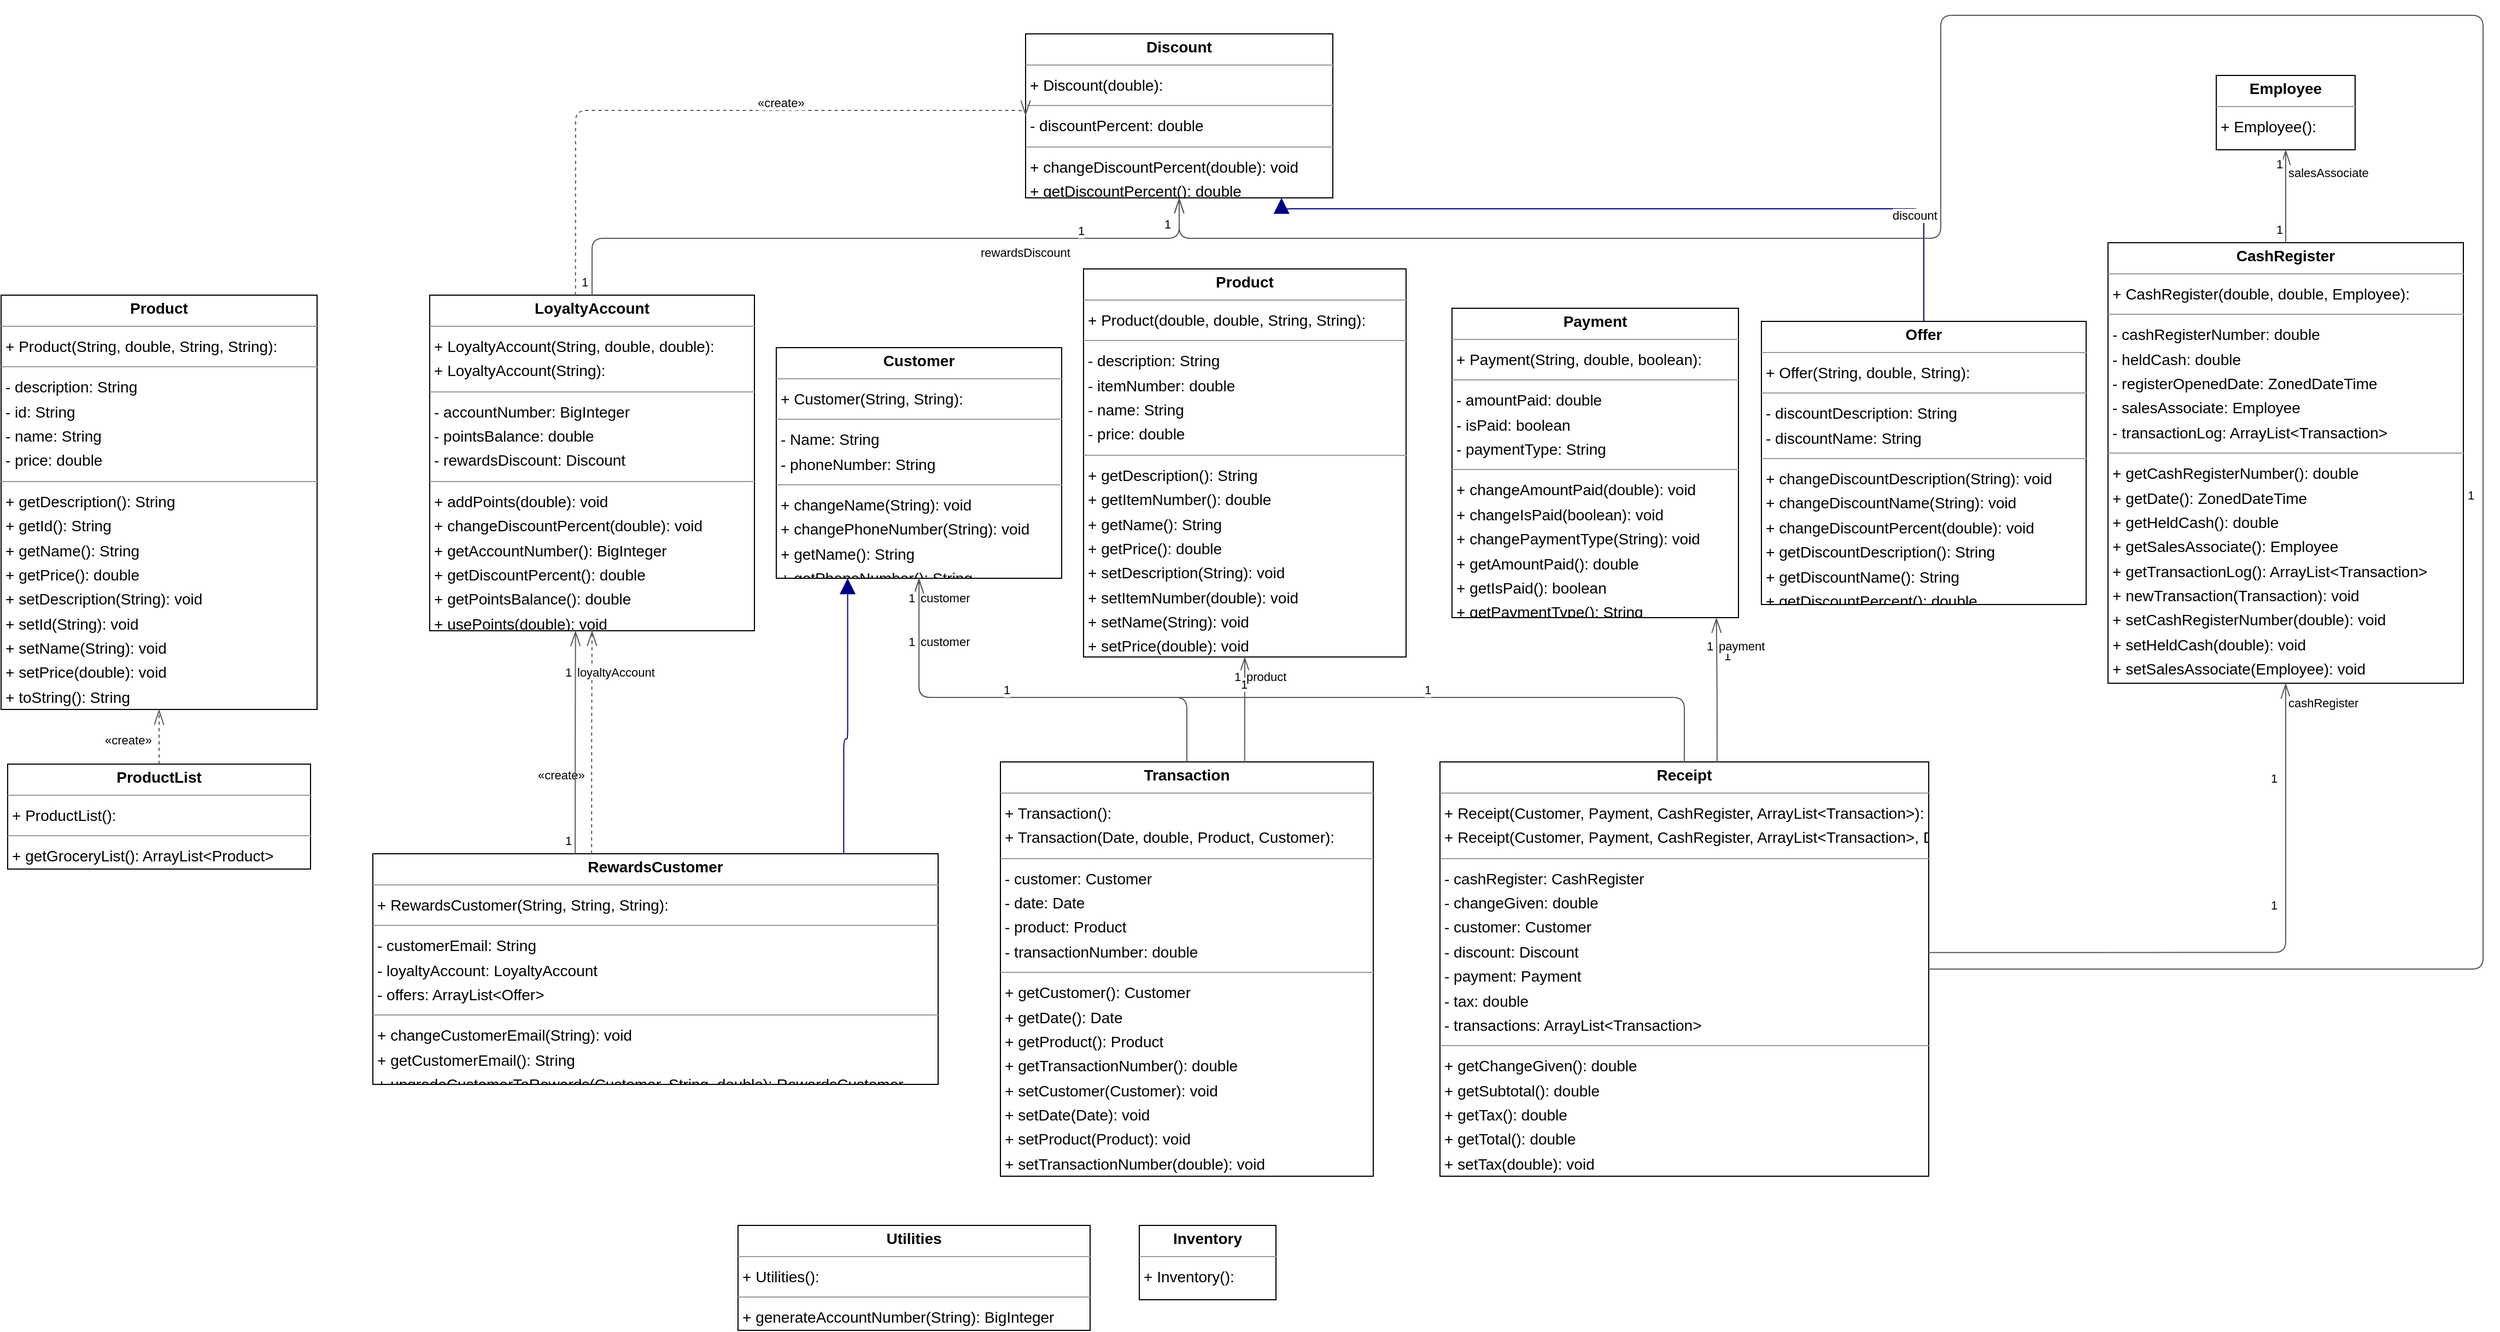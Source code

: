 <mxfile version="22.0.8" type="github">
  <diagram id="JcDE__O7O9NWPflf5xcE" name="Page-2">
    <mxGraphModel dx="-160" dy="3512" grid="1" gridSize="10" guides="1" tooltips="1" connect="1" arrows="1" fold="1" page="1" pageScale="1" pageWidth="850" pageHeight="1100" math="0" shadow="0">
      <root>
        <mxCell id="0" />
        <mxCell id="1" parent="0" />
        <mxCell id="n0j5kEs9DRSpcFmQZBuR-1" value="&lt;p style=&quot;margin:0px;margin-top:4px;text-align:center;&quot;&gt;&lt;b&gt;CashRegister&lt;/b&gt;&lt;/p&gt;&lt;hr size=&quot;1&quot;/&gt;&lt;p style=&quot;margin:0 0 0 4px;line-height:1.6;&quot;&gt;+ CashRegister(double, double, Employee): &lt;/p&gt;&lt;hr size=&quot;1&quot;/&gt;&lt;p style=&quot;margin:0 0 0 4px;line-height:1.6;&quot;&gt;- cashRegisterNumber: double&lt;br/&gt;- heldCash: double&lt;br/&gt;- registerOpenedDate: ZonedDateTime&lt;br/&gt;- salesAssociate: Employee&lt;br/&gt;- transactionLog: ArrayList&amp;lt;Transaction&amp;gt;&lt;/p&gt;&lt;hr size=&quot;1&quot;/&gt;&lt;p style=&quot;margin:0 0 0 4px;line-height:1.6;&quot;&gt;+ getCashRegisterNumber(): double&lt;br/&gt;+ getDate(): ZonedDateTime&lt;br/&gt;+ getHeldCash(): double&lt;br/&gt;+ getSalesAssociate(): Employee&lt;br/&gt;+ getTransactionLog(): ArrayList&amp;lt;Transaction&amp;gt;&lt;br/&gt;+ newTransaction(Transaction): void&lt;br/&gt;+ setCashRegisterNumber(double): void&lt;br/&gt;+ setHeldCash(double): void&lt;br/&gt;+ setSalesAssociate(Employee): void&lt;/p&gt;" style="verticalAlign=top;align=left;overflow=fill;fontSize=14;fontFamily=Helvetica;html=1;rounded=0;shadow=0;comic=0;labelBackgroundColor=none;strokeWidth=1;" vertex="1" parent="1">
          <mxGeometry x="5147" y="-1885" width="325" height="403" as="geometry" />
        </mxCell>
        <mxCell id="n0j5kEs9DRSpcFmQZBuR-2" value="&lt;p style=&quot;margin:0px;margin-top:4px;text-align:center;&quot;&gt;&lt;b&gt;Customer&lt;/b&gt;&lt;/p&gt;&lt;hr size=&quot;1&quot;/&gt;&lt;p style=&quot;margin:0 0 0 4px;line-height:1.6;&quot;&gt;+ Customer(String, String): &lt;/p&gt;&lt;hr size=&quot;1&quot;/&gt;&lt;p style=&quot;margin:0 0 0 4px;line-height:1.6;&quot;&gt;- Name: String&lt;br/&gt;- phoneNumber: String&lt;/p&gt;&lt;hr size=&quot;1&quot;/&gt;&lt;p style=&quot;margin:0 0 0 4px;line-height:1.6;&quot;&gt;+ changeName(String): void&lt;br/&gt;+ changePhoneNumber(String): void&lt;br/&gt;+ getName(): String&lt;br/&gt;+ getPhoneNumber(): String&lt;/p&gt;" style="verticalAlign=top;align=left;overflow=fill;fontSize=14;fontFamily=Helvetica;html=1;rounded=0;shadow=0;comic=0;labelBackgroundColor=none;strokeWidth=1;" vertex="1" parent="1">
          <mxGeometry x="3929" y="-1789" width="261" height="211" as="geometry" />
        </mxCell>
        <mxCell id="n0j5kEs9DRSpcFmQZBuR-3" value="&lt;p style=&quot;margin:0px;margin-top:4px;text-align:center;&quot;&gt;&lt;b&gt;Discount&lt;/b&gt;&lt;/p&gt;&lt;hr size=&quot;1&quot;/&gt;&lt;p style=&quot;margin:0 0 0 4px;line-height:1.6;&quot;&gt;+ Discount(double): &lt;/p&gt;&lt;hr size=&quot;1&quot;/&gt;&lt;p style=&quot;margin:0 0 0 4px;line-height:1.6;&quot;&gt;- discountPercent: double&lt;/p&gt;&lt;hr size=&quot;1&quot;/&gt;&lt;p style=&quot;margin:0 0 0 4px;line-height:1.6;&quot;&gt;+ changeDiscountPercent(double): void&lt;br/&gt;+ getDiscountPercent(): double&lt;/p&gt;" style="verticalAlign=top;align=left;overflow=fill;fontSize=14;fontFamily=Helvetica;html=1;rounded=0;shadow=0;comic=0;labelBackgroundColor=none;strokeWidth=1;" vertex="1" parent="1">
          <mxGeometry x="4157" y="-2076" width="281" height="150" as="geometry" />
        </mxCell>
        <mxCell id="n0j5kEs9DRSpcFmQZBuR-4" value="&lt;p style=&quot;margin:0px;margin-top:4px;text-align:center;&quot;&gt;&lt;b&gt;Employee&lt;/b&gt;&lt;/p&gt;&lt;hr size=&quot;1&quot;/&gt;&lt;p style=&quot;margin:0 0 0 4px;line-height:1.6;&quot;&gt;+ Employee(): &lt;/p&gt;" style="verticalAlign=top;align=left;overflow=fill;fontSize=14;fontFamily=Helvetica;html=1;rounded=0;shadow=0;comic=0;labelBackgroundColor=none;strokeWidth=1;" vertex="1" parent="1">
          <mxGeometry x="5246" y="-2038" width="127" height="68" as="geometry" />
        </mxCell>
        <mxCell id="n0j5kEs9DRSpcFmQZBuR-5" value="&lt;p style=&quot;margin:0px;margin-top:4px;text-align:center;&quot;&gt;&lt;b&gt;Inventory&lt;/b&gt;&lt;/p&gt;&lt;hr size=&quot;1&quot;/&gt;&lt;p style=&quot;margin:0 0 0 4px;line-height:1.6;&quot;&gt;+ Inventory(): &lt;/p&gt;" style="verticalAlign=top;align=left;overflow=fill;fontSize=14;fontFamily=Helvetica;html=1;rounded=0;shadow=0;comic=0;labelBackgroundColor=none;strokeWidth=1;" vertex="1" parent="1">
          <mxGeometry x="4261" y="-986" width="125" height="68" as="geometry" />
        </mxCell>
        <mxCell id="n0j5kEs9DRSpcFmQZBuR-6" value="&lt;p style=&quot;margin:0px;margin-top:4px;text-align:center;&quot;&gt;&lt;b&gt;LoyaltyAccount&lt;/b&gt;&lt;/p&gt;&lt;hr size=&quot;1&quot;/&gt;&lt;p style=&quot;margin:0 0 0 4px;line-height:1.6;&quot;&gt;+ LoyaltyAccount(String, double, double): &lt;br/&gt;+ LoyaltyAccount(String): &lt;/p&gt;&lt;hr size=&quot;1&quot;/&gt;&lt;p style=&quot;margin:0 0 0 4px;line-height:1.6;&quot;&gt;- accountNumber: BigInteger&lt;br/&gt;- pointsBalance: double&lt;br/&gt;- rewardsDiscount: Discount&lt;/p&gt;&lt;hr size=&quot;1&quot;/&gt;&lt;p style=&quot;margin:0 0 0 4px;line-height:1.6;&quot;&gt;+ addPoints(double): void&lt;br/&gt;+ changeDiscountPercent(double): void&lt;br/&gt;+ getAccountNumber(): BigInteger&lt;br/&gt;+ getDiscountPercent(): double&lt;br/&gt;+ getPointsBalance(): double&lt;br/&gt;+ usePoints(double): void&lt;/p&gt;" style="verticalAlign=top;align=left;overflow=fill;fontSize=14;fontFamily=Helvetica;html=1;rounded=0;shadow=0;comic=0;labelBackgroundColor=none;strokeWidth=1;" vertex="1" parent="1">
          <mxGeometry x="3612" y="-1837" width="297" height="307" as="geometry" />
        </mxCell>
        <mxCell id="n0j5kEs9DRSpcFmQZBuR-7" value="&lt;p style=&quot;margin:0px;margin-top:4px;text-align:center;&quot;&gt;&lt;b&gt;Offer&lt;/b&gt;&lt;/p&gt;&lt;hr size=&quot;1&quot;/&gt;&lt;p style=&quot;margin:0 0 0 4px;line-height:1.6;&quot;&gt;+ Offer(String, double, String): &lt;/p&gt;&lt;hr size=&quot;1&quot;/&gt;&lt;p style=&quot;margin:0 0 0 4px;line-height:1.6;&quot;&gt;- discountDescription: String&lt;br/&gt;- discountName: String&lt;/p&gt;&lt;hr size=&quot;1&quot;/&gt;&lt;p style=&quot;margin:0 0 0 4px;line-height:1.6;&quot;&gt;+ changeDiscountDescription(String): void&lt;br/&gt;+ changeDiscountName(String): void&lt;br/&gt;+ changeDiscountPercent(double): void&lt;br/&gt;+ getDiscountDescription(): String&lt;br/&gt;+ getDiscountName(): String&lt;br/&gt;+ getDiscountPercent(): double&lt;/p&gt;" style="verticalAlign=top;align=left;overflow=fill;fontSize=14;fontFamily=Helvetica;html=1;rounded=0;shadow=0;comic=0;labelBackgroundColor=none;strokeWidth=1;" vertex="1" parent="1">
          <mxGeometry x="4830" y="-1813" width="297" height="259" as="geometry" />
        </mxCell>
        <mxCell id="n0j5kEs9DRSpcFmQZBuR-8" value="&lt;p style=&quot;margin:0px;margin-top:4px;text-align:center;&quot;&gt;&lt;b&gt;Payment&lt;/b&gt;&lt;/p&gt;&lt;hr size=&quot;1&quot;/&gt;&lt;p style=&quot;margin:0 0 0 4px;line-height:1.6;&quot;&gt;+ Payment(String, double, boolean): &lt;/p&gt;&lt;hr size=&quot;1&quot;/&gt;&lt;p style=&quot;margin:0 0 0 4px;line-height:1.6;&quot;&gt;- amountPaid: double&lt;br/&gt;- isPaid: boolean&lt;br/&gt;- paymentType: String&lt;/p&gt;&lt;hr size=&quot;1&quot;/&gt;&lt;p style=&quot;margin:0 0 0 4px;line-height:1.6;&quot;&gt;+ changeAmountPaid(double): void&lt;br/&gt;+ changeIsPaid(boolean): void&lt;br/&gt;+ changePaymentType(String): void&lt;br/&gt;+ getAmountPaid(): double&lt;br/&gt;+ getIsPaid(): boolean&lt;br/&gt;+ getPaymentType(): String&lt;/p&gt;" style="verticalAlign=top;align=left;overflow=fill;fontSize=14;fontFamily=Helvetica;html=1;rounded=0;shadow=0;comic=0;labelBackgroundColor=none;strokeWidth=1;" vertex="1" parent="1">
          <mxGeometry x="4547" y="-1825" width="262" height="283" as="geometry" />
        </mxCell>
        <mxCell id="n0j5kEs9DRSpcFmQZBuR-9" value="&lt;p style=&quot;margin:0px;margin-top:4px;text-align:center;&quot;&gt;&lt;b&gt;Product&lt;/b&gt;&lt;/p&gt;&lt;hr size=&quot;1&quot;/&gt;&lt;p style=&quot;margin:0 0 0 4px;line-height:1.6;&quot;&gt;+ Product(double, double, String, String): &lt;/p&gt;&lt;hr size=&quot;1&quot;/&gt;&lt;p style=&quot;margin:0 0 0 4px;line-height:1.6;&quot;&gt;- description: String&lt;br/&gt;- itemNumber: double&lt;br/&gt;- name: String&lt;br/&gt;- price: double&lt;/p&gt;&lt;hr size=&quot;1&quot;/&gt;&lt;p style=&quot;margin:0 0 0 4px;line-height:1.6;&quot;&gt;+ getDescription(): String&lt;br/&gt;+ getItemNumber(): double&lt;br/&gt;+ getName(): String&lt;br/&gt;+ getPrice(): double&lt;br/&gt;+ setDescription(String): void&lt;br/&gt;+ setItemNumber(double): void&lt;br/&gt;+ setName(String): void&lt;br/&gt;+ setPrice(double): void&lt;/p&gt;" style="verticalAlign=top;align=left;overflow=fill;fontSize=14;fontFamily=Helvetica;html=1;rounded=0;shadow=0;comic=0;labelBackgroundColor=none;strokeWidth=1;" vertex="1" parent="1">
          <mxGeometry x="4210" y="-1861" width="295" height="355" as="geometry" />
        </mxCell>
        <mxCell id="n0j5kEs9DRSpcFmQZBuR-10" value="&lt;p style=&quot;margin:0px;margin-top:4px;text-align:center;&quot;&gt;&lt;b&gt;Product&lt;/b&gt;&lt;/p&gt;&lt;hr size=&quot;1&quot;/&gt;&lt;p style=&quot;margin:0 0 0 4px;line-height:1.6;&quot;&gt;+ Product(String, double, String, String): &lt;/p&gt;&lt;hr size=&quot;1&quot;/&gt;&lt;p style=&quot;margin:0 0 0 4px;line-height:1.6;&quot;&gt;- description: String&lt;br/&gt;- id: String&lt;br/&gt;- name: String&lt;br/&gt;- price: double&lt;/p&gt;&lt;hr size=&quot;1&quot;/&gt;&lt;p style=&quot;margin:0 0 0 4px;line-height:1.6;&quot;&gt;+ getDescription(): String&lt;br/&gt;+ getId(): String&lt;br/&gt;+ getName(): String&lt;br/&gt;+ getPrice(): double&lt;br/&gt;+ setDescription(String): void&lt;br/&gt;+ setId(String): void&lt;br/&gt;+ setName(String): void&lt;br/&gt;+ setPrice(double): void&lt;br/&gt;+ toString(): String&lt;/p&gt;" style="verticalAlign=top;align=left;overflow=fill;fontSize=14;fontFamily=Helvetica;html=1;rounded=0;shadow=0;comic=0;labelBackgroundColor=none;strokeWidth=1;" vertex="1" parent="1">
          <mxGeometry x="3220" y="-1837" width="289" height="379" as="geometry" />
        </mxCell>
        <mxCell id="n0j5kEs9DRSpcFmQZBuR-11" value="&lt;p style=&quot;margin:0px;margin-top:4px;text-align:center;&quot;&gt;&lt;b&gt;ProductList&lt;/b&gt;&lt;/p&gt;&lt;hr size=&quot;1&quot;/&gt;&lt;p style=&quot;margin:0 0 0 4px;line-height:1.6;&quot;&gt;+ ProductList(): &lt;/p&gt;&lt;hr size=&quot;1&quot;/&gt;&lt;p style=&quot;margin:0 0 0 4px;line-height:1.6;&quot;&gt;+ getGroceryList(): ArrayList&amp;lt;Product&amp;gt;&lt;/p&gt;" style="verticalAlign=top;align=left;overflow=fill;fontSize=14;fontFamily=Helvetica;html=1;rounded=0;shadow=0;comic=0;labelBackgroundColor=none;strokeWidth=1;" vertex="1" parent="1">
          <mxGeometry x="3226" y="-1408" width="277" height="96" as="geometry" />
        </mxCell>
        <mxCell id="n0j5kEs9DRSpcFmQZBuR-12" value="&lt;p style=&quot;margin:0px;margin-top:4px;text-align:center;&quot;&gt;&lt;b&gt;Receipt&lt;/b&gt;&lt;/p&gt;&lt;hr size=&quot;1&quot;/&gt;&lt;p style=&quot;margin:0 0 0 4px;line-height:1.6;&quot;&gt;+ Receipt(Customer, Payment, CashRegister, ArrayList&amp;lt;Transaction&amp;gt;): &lt;br/&gt;+ Receipt(Customer, Payment, CashRegister, ArrayList&amp;lt;Transaction&amp;gt;, Discount): &lt;/p&gt;&lt;hr size=&quot;1&quot;/&gt;&lt;p style=&quot;margin:0 0 0 4px;line-height:1.6;&quot;&gt;- cashRegister: CashRegister&lt;br/&gt;- changeGiven: double&lt;br/&gt;- customer: Customer&lt;br/&gt;- discount: Discount&lt;br/&gt;- payment: Payment&lt;br/&gt;- tax: double&lt;br/&gt;- transactions: ArrayList&amp;lt;Transaction&amp;gt;&lt;/p&gt;&lt;hr size=&quot;1&quot;/&gt;&lt;p style=&quot;margin:0 0 0 4px;line-height:1.6;&quot;&gt;+ getChangeGiven(): double&lt;br/&gt;+ getSubtotal(): double&lt;br/&gt;+ getTax(): double&lt;br/&gt;+ getTotal(): double&lt;br/&gt;+ setTax(double): void&lt;/p&gt;" style="verticalAlign=top;align=left;overflow=fill;fontSize=14;fontFamily=Helvetica;html=1;rounded=0;shadow=0;comic=0;labelBackgroundColor=none;strokeWidth=1;" vertex="1" parent="1">
          <mxGeometry x="4536" y="-1410" width="447" height="379" as="geometry" />
        </mxCell>
        <mxCell id="n0j5kEs9DRSpcFmQZBuR-13" value="&lt;p style=&quot;margin:0px;margin-top:4px;text-align:center;&quot;&gt;&lt;b&gt;RewardsCustomer&lt;/b&gt;&lt;/p&gt;&lt;hr size=&quot;1&quot;/&gt;&lt;p style=&quot;margin:0 0 0 4px;line-height:1.6;&quot;&gt;+ RewardsCustomer(String, String, String): &lt;/p&gt;&lt;hr size=&quot;1&quot;/&gt;&lt;p style=&quot;margin:0 0 0 4px;line-height:1.6;&quot;&gt;- customerEmail: String&lt;br/&gt;- loyaltyAccount: LoyaltyAccount&lt;br/&gt;- offers: ArrayList&amp;lt;Offer&amp;gt;&lt;/p&gt;&lt;hr size=&quot;1&quot;/&gt;&lt;p style=&quot;margin:0 0 0 4px;line-height:1.6;&quot;&gt;+ changeCustomerEmail(String): void&lt;br/&gt;+ getCustomerEmail(): String&lt;br/&gt;+ upgradeCustomerToRewards(Customer, String, double): RewardsCustomer&lt;/p&gt;" style="verticalAlign=top;align=left;overflow=fill;fontSize=14;fontFamily=Helvetica;html=1;rounded=0;shadow=0;comic=0;labelBackgroundColor=none;strokeWidth=1;" vertex="1" parent="1">
          <mxGeometry x="3560" y="-1326" width="517" height="211" as="geometry" />
        </mxCell>
        <mxCell id="n0j5kEs9DRSpcFmQZBuR-14" value="&lt;p style=&quot;margin:0px;margin-top:4px;text-align:center;&quot;&gt;&lt;b&gt;Transaction&lt;/b&gt;&lt;/p&gt;&lt;hr size=&quot;1&quot;/&gt;&lt;p style=&quot;margin:0 0 0 4px;line-height:1.6;&quot;&gt;+ Transaction(): &lt;br/&gt;+ Transaction(Date, double, Product, Customer): &lt;/p&gt;&lt;hr size=&quot;1&quot;/&gt;&lt;p style=&quot;margin:0 0 0 4px;line-height:1.6;&quot;&gt;- customer: Customer&lt;br/&gt;- date: Date&lt;br/&gt;- product: Product&lt;br/&gt;- transactionNumber: double&lt;/p&gt;&lt;hr size=&quot;1&quot;/&gt;&lt;p style=&quot;margin:0 0 0 4px;line-height:1.6;&quot;&gt;+ getCustomer(): Customer&lt;br/&gt;+ getDate(): Date&lt;br/&gt;+ getProduct(): Product&lt;br/&gt;+ getTransactionNumber(): double&lt;br/&gt;+ setCustomer(Customer): void&lt;br/&gt;+ setDate(Date): void&lt;br/&gt;+ setProduct(Product): void&lt;br/&gt;+ setTransactionNumber(double): void&lt;/p&gt;" style="verticalAlign=top;align=left;overflow=fill;fontSize=14;fontFamily=Helvetica;html=1;rounded=0;shadow=0;comic=0;labelBackgroundColor=none;strokeWidth=1;" vertex="1" parent="1">
          <mxGeometry x="4134" y="-1410" width="341" height="379" as="geometry" />
        </mxCell>
        <mxCell id="n0j5kEs9DRSpcFmQZBuR-15" value="&lt;p style=&quot;margin:0px;margin-top:4px;text-align:center;&quot;&gt;&lt;b&gt;Utilities&lt;/b&gt;&lt;/p&gt;&lt;hr size=&quot;1&quot;/&gt;&lt;p style=&quot;margin:0 0 0 4px;line-height:1.6;&quot;&gt;+ Utilities(): &lt;/p&gt;&lt;hr size=&quot;1&quot;/&gt;&lt;p style=&quot;margin:0 0 0 4px;line-height:1.6;&quot;&gt;+ generateAccountNumber(String): BigInteger&lt;/p&gt;" style="verticalAlign=top;align=left;overflow=fill;fontSize=14;fontFamily=Helvetica;html=1;rounded=0;shadow=0;comic=0;labelBackgroundColor=none;strokeWidth=1;" vertex="1" parent="1">
          <mxGeometry x="3894" y="-986" width="322" height="96" as="geometry" />
        </mxCell>
        <mxCell id="n0j5kEs9DRSpcFmQZBuR-16" value="" style="html=1;rounded=1;edgeStyle=orthogonalEdgeStyle;dashed=0;startArrow=diamondThinstartSize=12;endArrow=openThin;endSize=12;strokeColor=#595959;exitX=0.500;exitY=0.000;exitDx=0;exitDy=0;entryX=0.500;entryY=1.001;entryDx=0;entryDy=0;" edge="1" parent="1" source="n0j5kEs9DRSpcFmQZBuR-1" target="n0j5kEs9DRSpcFmQZBuR-4">
          <mxGeometry width="50" height="50" relative="1" as="geometry">
            <Array as="points" />
          </mxGeometry>
        </mxCell>
        <mxCell id="n0j5kEs9DRSpcFmQZBuR-17" value="1" style="edgeLabel;resizable=0;html=1;align=left;verticalAlign=top;strokeColor=default;" vertex="1" connectable="0" parent="n0j5kEs9DRSpcFmQZBuR-16">
          <mxGeometry x="5299" y="-1910" as="geometry" />
        </mxCell>
        <mxCell id="n0j5kEs9DRSpcFmQZBuR-18" value="1" style="edgeLabel;resizable=0;html=1;align=left;verticalAlign=top;strokeColor=default;" vertex="1" connectable="0" parent="n0j5kEs9DRSpcFmQZBuR-16">
          <mxGeometry x="5299" y="-1970" as="geometry" />
        </mxCell>
        <mxCell id="n0j5kEs9DRSpcFmQZBuR-19" value="salesAssociate" style="edgeLabel;resizable=0;html=1;align=left;verticalAlign=top;strokeColor=default;" vertex="1" connectable="0" parent="n0j5kEs9DRSpcFmQZBuR-16">
          <mxGeometry x="5310" y="-1962" as="geometry" />
        </mxCell>
        <mxCell id="n0j5kEs9DRSpcFmQZBuR-20" value="" style="html=1;rounded=1;edgeStyle=orthogonalEdgeStyle;dashed=0;startArrow=diamondThinstartSize=12;endArrow=openThin;endSize=12;strokeColor=#595959;exitX=0.500;exitY=0.000;exitDx=0;exitDy=0;entryX=0.500;entryY=1.000;entryDx=0;entryDy=0;" edge="1" parent="1" source="n0j5kEs9DRSpcFmQZBuR-6" target="n0j5kEs9DRSpcFmQZBuR-3">
          <mxGeometry width="50" height="50" relative="1" as="geometry">
            <Array as="points">
              <mxPoint x="3760" y="-1889" />
              <mxPoint x="4298" y="-1889" />
            </Array>
          </mxGeometry>
        </mxCell>
        <mxCell id="n0j5kEs9DRSpcFmQZBuR-21" value="1" style="edgeLabel;resizable=0;html=1;align=left;verticalAlign=top;strokeColor=default;" vertex="1" connectable="0" parent="n0j5kEs9DRSpcFmQZBuR-20">
          <mxGeometry x="3749" y="-1862" as="geometry" />
        </mxCell>
        <mxCell id="n0j5kEs9DRSpcFmQZBuR-22" value="1" style="edgeLabel;resizable=0;html=1;align=left;verticalAlign=top;strokeColor=default;" vertex="1" connectable="0" parent="n0j5kEs9DRSpcFmQZBuR-20">
          <mxGeometry x="4203" y="-1909" as="geometry" />
        </mxCell>
        <mxCell id="n0j5kEs9DRSpcFmQZBuR-23" value="rewardsDiscount" style="edgeLabel;resizable=0;html=1;align=left;verticalAlign=top;strokeColor=default;" vertex="1" connectable="0" parent="n0j5kEs9DRSpcFmQZBuR-20">
          <mxGeometry x="4114" y="-1889" as="geometry" />
        </mxCell>
        <mxCell id="n0j5kEs9DRSpcFmQZBuR-24" value="" style="html=1;rounded=1;edgeStyle=orthogonalEdgeStyle;dashed=1;startArrow=none;endArrow=openThin;endSize=12;strokeColor=#595959;exitX=0.449;exitY=0.000;exitDx=0;exitDy=0;entryX=0.000;entryY=0.500;entryDx=0;entryDy=0;" edge="1" parent="1" source="n0j5kEs9DRSpcFmQZBuR-6" target="n0j5kEs9DRSpcFmQZBuR-3">
          <mxGeometry width="50" height="50" relative="1" as="geometry">
            <Array as="points">
              <mxPoint x="3745" y="-2006" />
            </Array>
          </mxGeometry>
        </mxCell>
        <mxCell id="n0j5kEs9DRSpcFmQZBuR-25" value="«create»" style="edgeLabel;resizable=0;html=1;align=left;verticalAlign=top;strokeColor=default;" vertex="1" connectable="0" parent="n0j5kEs9DRSpcFmQZBuR-24">
          <mxGeometry x="3910" y="-2026" as="geometry" />
        </mxCell>
        <mxCell id="n0j5kEs9DRSpcFmQZBuR-26" value="" style="html=1;rounded=1;edgeStyle=orthogonalEdgeStyle;dashed=0;startArrow=none;endArrow=block;endSize=12;strokeColor=#000082;exitX=0.500;exitY=0.000;exitDx=0;exitDy=0;entryX=0.833;entryY=1.000;entryDx=0;entryDy=0;" edge="1" parent="1" source="n0j5kEs9DRSpcFmQZBuR-7" target="n0j5kEs9DRSpcFmQZBuR-3">
          <mxGeometry width="50" height="50" relative="1" as="geometry">
            <Array as="points">
              <mxPoint x="4979" y="-1916" />
              <mxPoint x="4391" y="-1916" />
            </Array>
          </mxGeometry>
        </mxCell>
        <mxCell id="n0j5kEs9DRSpcFmQZBuR-27" value="" style="html=1;rounded=1;edgeStyle=orthogonalEdgeStyle;dashed=1;startArrow=none;endArrow=openThin;endSize=12;strokeColor=#595959;exitX=0.500;exitY=0.001;exitDx=0;exitDy=0;entryX=0.500;entryY=1.000;entryDx=0;entryDy=0;" edge="1" parent="1" source="n0j5kEs9DRSpcFmQZBuR-11" target="n0j5kEs9DRSpcFmQZBuR-10">
          <mxGeometry width="50" height="50" relative="1" as="geometry">
            <Array as="points" />
          </mxGeometry>
        </mxCell>
        <mxCell id="n0j5kEs9DRSpcFmQZBuR-28" value="«create»" style="edgeLabel;resizable=0;html=1;align=left;verticalAlign=top;strokeColor=default;" vertex="1" connectable="0" parent="n0j5kEs9DRSpcFmQZBuR-27">
          <mxGeometry x="3313" y="-1443" as="geometry" />
        </mxCell>
        <mxCell id="n0j5kEs9DRSpcFmQZBuR-29" value="" style="html=1;rounded=1;edgeStyle=orthogonalEdgeStyle;dashed=0;startArrow=diamondThinstartSize=12;endArrow=openThin;endSize=12;strokeColor=#595959;exitX=1.000;exitY=0.460;exitDx=0;exitDy=0;entryX=0.500;entryY=1.000;entryDx=0;entryDy=0;" edge="1" parent="1" source="n0j5kEs9DRSpcFmQZBuR-12" target="n0j5kEs9DRSpcFmQZBuR-1">
          <mxGeometry width="50" height="50" relative="1" as="geometry">
            <Array as="points">
              <mxPoint x="5310" y="-1235" />
            </Array>
          </mxGeometry>
        </mxCell>
        <mxCell id="n0j5kEs9DRSpcFmQZBuR-30" value="1" style="edgeLabel;resizable=0;html=1;align=left;verticalAlign=top;strokeColor=default;" vertex="1" connectable="0" parent="n0j5kEs9DRSpcFmQZBuR-29">
          <mxGeometry x="5294" y="-1292" as="geometry" />
        </mxCell>
        <mxCell id="n0j5kEs9DRSpcFmQZBuR-31" value="1" style="edgeLabel;resizable=0;html=1;align=left;verticalAlign=top;strokeColor=default;" vertex="1" connectable="0" parent="n0j5kEs9DRSpcFmQZBuR-29">
          <mxGeometry x="5294" y="-1408" as="geometry" />
        </mxCell>
        <mxCell id="n0j5kEs9DRSpcFmQZBuR-32" value="cashRegister" style="edgeLabel;resizable=0;html=1;align=left;verticalAlign=top;strokeColor=default;" vertex="1" connectable="0" parent="n0j5kEs9DRSpcFmQZBuR-29">
          <mxGeometry x="5310" y="-1477" as="geometry" />
        </mxCell>
        <mxCell id="n0j5kEs9DRSpcFmQZBuR-33" value="" style="html=1;rounded=1;edgeStyle=orthogonalEdgeStyle;dashed=0;startArrow=diamondThinstartSize=12;endArrow=openThin;endSize=12;strokeColor=#595959;exitX=0.500;exitY=0.000;exitDx=0;exitDy=0;entryX=0.500;entryY=1.000;entryDx=0;entryDy=0;" edge="1" parent="1" source="n0j5kEs9DRSpcFmQZBuR-12" target="n0j5kEs9DRSpcFmQZBuR-2">
          <mxGeometry width="50" height="50" relative="1" as="geometry">
            <Array as="points">
              <mxPoint x="4759" y="-1469" />
              <mxPoint x="4059" y="-1469" />
            </Array>
          </mxGeometry>
        </mxCell>
        <mxCell id="n0j5kEs9DRSpcFmQZBuR-34" value="1" style="edgeLabel;resizable=0;html=1;align=left;verticalAlign=top;strokeColor=default;" vertex="1" connectable="0" parent="n0j5kEs9DRSpcFmQZBuR-33">
          <mxGeometry x="4520" y="-1489" as="geometry" />
        </mxCell>
        <mxCell id="n0j5kEs9DRSpcFmQZBuR-35" value="1" style="edgeLabel;resizable=0;html=1;align=left;verticalAlign=top;strokeColor=default;" vertex="1" connectable="0" parent="n0j5kEs9DRSpcFmQZBuR-33">
          <mxGeometry x="4048" y="-1533" as="geometry" />
        </mxCell>
        <mxCell id="n0j5kEs9DRSpcFmQZBuR-36" value="customer" style="edgeLabel;resizable=0;html=1;align=left;verticalAlign=top;strokeColor=default;" vertex="1" connectable="0" parent="n0j5kEs9DRSpcFmQZBuR-33">
          <mxGeometry x="4059" y="-1573" as="geometry" />
        </mxCell>
        <mxCell id="n0j5kEs9DRSpcFmQZBuR-37" value="" style="html=1;rounded=1;edgeStyle=orthogonalEdgeStyle;dashed=0;startArrow=diamondThinstartSize=12;endArrow=openThin;endSize=12;strokeColor=#595959;exitX=1.000;exitY=0.500;exitDx=0;exitDy=0;entryX=0.500;entryY=1.000;entryDx=0;entryDy=0;" edge="1" parent="1" source="n0j5kEs9DRSpcFmQZBuR-12" target="n0j5kEs9DRSpcFmQZBuR-3">
          <mxGeometry width="50" height="50" relative="1" as="geometry">
            <Array as="points">
              <mxPoint x="5490" y="-1220" />
              <mxPoint x="5490" y="-2093" />
              <mxPoint x="4994" y="-2093" />
              <mxPoint x="4994" y="-1889" />
              <mxPoint x="4298" y="-1889" />
            </Array>
          </mxGeometry>
        </mxCell>
        <mxCell id="n0j5kEs9DRSpcFmQZBuR-38" value="1" style="edgeLabel;resizable=0;html=1;align=left;verticalAlign=top;strokeColor=default;" vertex="1" connectable="0" parent="n0j5kEs9DRSpcFmQZBuR-37">
          <mxGeometry x="5474" y="-1667" as="geometry" />
        </mxCell>
        <mxCell id="n0j5kEs9DRSpcFmQZBuR-39" value="1" style="edgeLabel;resizable=0;html=1;align=left;verticalAlign=top;strokeColor=default;" vertex="1" connectable="0" parent="n0j5kEs9DRSpcFmQZBuR-37">
          <mxGeometry x="4282" y="-1915" as="geometry" />
        </mxCell>
        <mxCell id="n0j5kEs9DRSpcFmQZBuR-40" value="discount" style="edgeLabel;resizable=0;html=1;align=left;verticalAlign=top;strokeColor=default;" vertex="1" connectable="0" parent="n0j5kEs9DRSpcFmQZBuR-37">
          <mxGeometry x="4948" y="-1923" as="geometry" />
        </mxCell>
        <mxCell id="n0j5kEs9DRSpcFmQZBuR-41" value="" style="html=1;rounded=1;edgeStyle=orthogonalEdgeStyle;dashed=0;startArrow=diamondThinstartSize=12;endArrow=openThin;endSize=12;strokeColor=#595959;exitX=0.567;exitY=0.000;exitDx=0;exitDy=0;entryX=0.923;entryY=1.000;entryDx=0;entryDy=0;" edge="1" parent="1" source="n0j5kEs9DRSpcFmQZBuR-12" target="n0j5kEs9DRSpcFmQZBuR-8">
          <mxGeometry width="50" height="50" relative="1" as="geometry">
            <Array as="points" />
          </mxGeometry>
        </mxCell>
        <mxCell id="n0j5kEs9DRSpcFmQZBuR-42" value="1" style="edgeLabel;resizable=0;html=1;align=left;verticalAlign=top;strokeColor=default;" vertex="1" connectable="0" parent="n0j5kEs9DRSpcFmQZBuR-41">
          <mxGeometry x="4794" y="-1520" as="geometry" />
        </mxCell>
        <mxCell id="n0j5kEs9DRSpcFmQZBuR-43" value="1" style="edgeLabel;resizable=0;html=1;align=left;verticalAlign=top;strokeColor=default;" vertex="1" connectable="0" parent="n0j5kEs9DRSpcFmQZBuR-41">
          <mxGeometry x="4778" y="-1529" as="geometry" />
        </mxCell>
        <mxCell id="n0j5kEs9DRSpcFmQZBuR-44" value="payment" style="edgeLabel;resizable=0;html=1;align=left;verticalAlign=top;strokeColor=default;" vertex="1" connectable="0" parent="n0j5kEs9DRSpcFmQZBuR-41">
          <mxGeometry x="4789" y="-1529" as="geometry" />
        </mxCell>
        <mxCell id="n0j5kEs9DRSpcFmQZBuR-45" value="" style="html=1;rounded=1;edgeStyle=orthogonalEdgeStyle;dashed=0;startArrow=none;endArrow=block;endSize=12;strokeColor=#000082;exitX=0.833;exitY=0.000;exitDx=0;exitDy=0;entryX=0.250;entryY=1.000;entryDx=0;entryDy=0;" edge="1" parent="1" source="n0j5kEs9DRSpcFmQZBuR-13" target="n0j5kEs9DRSpcFmQZBuR-2">
          <mxGeometry width="50" height="50" relative="1" as="geometry">
            <Array as="points">
              <mxPoint x="3991" y="-1431" />
              <mxPoint x="3994" y="-1431" />
            </Array>
          </mxGeometry>
        </mxCell>
        <mxCell id="n0j5kEs9DRSpcFmQZBuR-46" value="" style="html=1;rounded=1;edgeStyle=orthogonalEdgeStyle;dashed=1;startArrow=none;endArrow=openThin;endSize=12;strokeColor=#595959;exitX=0.387;exitY=0.000;exitDx=0;exitDy=0;entryX=0.500;entryY=1.000;entryDx=0;entryDy=0;" edge="1" parent="1" source="n0j5kEs9DRSpcFmQZBuR-13" target="n0j5kEs9DRSpcFmQZBuR-6">
          <mxGeometry width="50" height="50" relative="1" as="geometry">
            <Array as="points" />
          </mxGeometry>
        </mxCell>
        <mxCell id="n0j5kEs9DRSpcFmQZBuR-47" value="«create»" style="edgeLabel;resizable=0;html=1;align=left;verticalAlign=top;strokeColor=default;" vertex="1" connectable="0" parent="n0j5kEs9DRSpcFmQZBuR-46">
          <mxGeometry x="3709" y="-1411" as="geometry" />
        </mxCell>
        <mxCell id="n0j5kEs9DRSpcFmQZBuR-48" value="" style="html=1;rounded=1;edgeStyle=orthogonalEdgeStyle;dashed=0;startArrow=diamondThinstartSize=12;endArrow=openThin;endSize=12;strokeColor=#595959;exitX=0.358;exitY=0.000;exitDx=0;exitDy=0;entryX=0.449;entryY=1.000;entryDx=0;entryDy=0;" edge="1" parent="1" source="n0j5kEs9DRSpcFmQZBuR-13" target="n0j5kEs9DRSpcFmQZBuR-6">
          <mxGeometry width="50" height="50" relative="1" as="geometry">
            <Array as="points" />
          </mxGeometry>
        </mxCell>
        <mxCell id="n0j5kEs9DRSpcFmQZBuR-49" value="1" style="edgeLabel;resizable=0;html=1;align=left;verticalAlign=top;strokeColor=default;" vertex="1" connectable="0" parent="n0j5kEs9DRSpcFmQZBuR-48">
          <mxGeometry x="3734" y="-1351" as="geometry" />
        </mxCell>
        <mxCell id="n0j5kEs9DRSpcFmQZBuR-50" value="1" style="edgeLabel;resizable=0;html=1;align=left;verticalAlign=top;strokeColor=default;" vertex="1" connectable="0" parent="n0j5kEs9DRSpcFmQZBuR-48">
          <mxGeometry x="3734" y="-1505" as="geometry" />
        </mxCell>
        <mxCell id="n0j5kEs9DRSpcFmQZBuR-51" value="loyaltyAccount" style="edgeLabel;resizable=0;html=1;align=left;verticalAlign=top;strokeColor=default;" vertex="1" connectable="0" parent="n0j5kEs9DRSpcFmQZBuR-48">
          <mxGeometry x="3745" y="-1505" as="geometry" />
        </mxCell>
        <mxCell id="n0j5kEs9DRSpcFmQZBuR-52" value="" style="html=1;rounded=1;edgeStyle=orthogonalEdgeStyle;dashed=0;startArrow=diamondThinstartSize=12;endArrow=openThin;endSize=12;strokeColor=#595959;exitX=0.500;exitY=0.000;exitDx=0;exitDy=0;entryX=0.500;entryY=1.000;entryDx=0;entryDy=0;" edge="1" parent="1" source="n0j5kEs9DRSpcFmQZBuR-14" target="n0j5kEs9DRSpcFmQZBuR-2">
          <mxGeometry width="50" height="50" relative="1" as="geometry">
            <Array as="points">
              <mxPoint x="4304" y="-1469" />
              <mxPoint x="4059" y="-1469" />
            </Array>
          </mxGeometry>
        </mxCell>
        <mxCell id="n0j5kEs9DRSpcFmQZBuR-53" value="1" style="edgeLabel;resizable=0;html=1;align=left;verticalAlign=top;strokeColor=default;" vertex="1" connectable="0" parent="n0j5kEs9DRSpcFmQZBuR-52">
          <mxGeometry x="4135" y="-1489" as="geometry" />
        </mxCell>
        <mxCell id="n0j5kEs9DRSpcFmQZBuR-54" value="1" style="edgeLabel;resizable=0;html=1;align=left;verticalAlign=top;strokeColor=default;" vertex="1" connectable="0" parent="n0j5kEs9DRSpcFmQZBuR-52">
          <mxGeometry x="4048" y="-1573" as="geometry" />
        </mxCell>
        <mxCell id="n0j5kEs9DRSpcFmQZBuR-55" value="customer" style="edgeLabel;resizable=0;html=1;align=left;verticalAlign=top;strokeColor=default;" vertex="1" connectable="0" parent="n0j5kEs9DRSpcFmQZBuR-52">
          <mxGeometry x="4059" y="-1533" as="geometry" />
        </mxCell>
        <mxCell id="n0j5kEs9DRSpcFmQZBuR-56" value="" style="html=1;rounded=1;edgeStyle=orthogonalEdgeStyle;dashed=0;startArrow=diamondThinstartSize=12;endArrow=openThin;endSize=12;strokeColor=#595959;exitX=0.655;exitY=0.000;exitDx=0;exitDy=0;entryX=0.500;entryY=1.000;entryDx=0;entryDy=0;" edge="1" parent="1" source="n0j5kEs9DRSpcFmQZBuR-14" target="n0j5kEs9DRSpcFmQZBuR-9">
          <mxGeometry width="50" height="50" relative="1" as="geometry">
            <Array as="points" />
          </mxGeometry>
        </mxCell>
        <mxCell id="n0j5kEs9DRSpcFmQZBuR-57" value="1" style="edgeLabel;resizable=0;html=1;align=left;verticalAlign=top;strokeColor=default;" vertex="1" connectable="0" parent="n0j5kEs9DRSpcFmQZBuR-56">
          <mxGeometry x="4352" y="-1494" as="geometry" />
        </mxCell>
        <mxCell id="n0j5kEs9DRSpcFmQZBuR-58" value="1" style="edgeLabel;resizable=0;html=1;align=left;verticalAlign=top;strokeColor=default;" vertex="1" connectable="0" parent="n0j5kEs9DRSpcFmQZBuR-56">
          <mxGeometry x="4346" y="-1501" as="geometry" />
        </mxCell>
        <mxCell id="n0j5kEs9DRSpcFmQZBuR-59" value="product" style="edgeLabel;resizable=0;html=1;align=left;verticalAlign=top;strokeColor=default;" vertex="1" connectable="0" parent="n0j5kEs9DRSpcFmQZBuR-56">
          <mxGeometry x="4357" y="-1501" as="geometry" />
        </mxCell>
      </root>
    </mxGraphModel>
  </diagram>
</mxfile>
